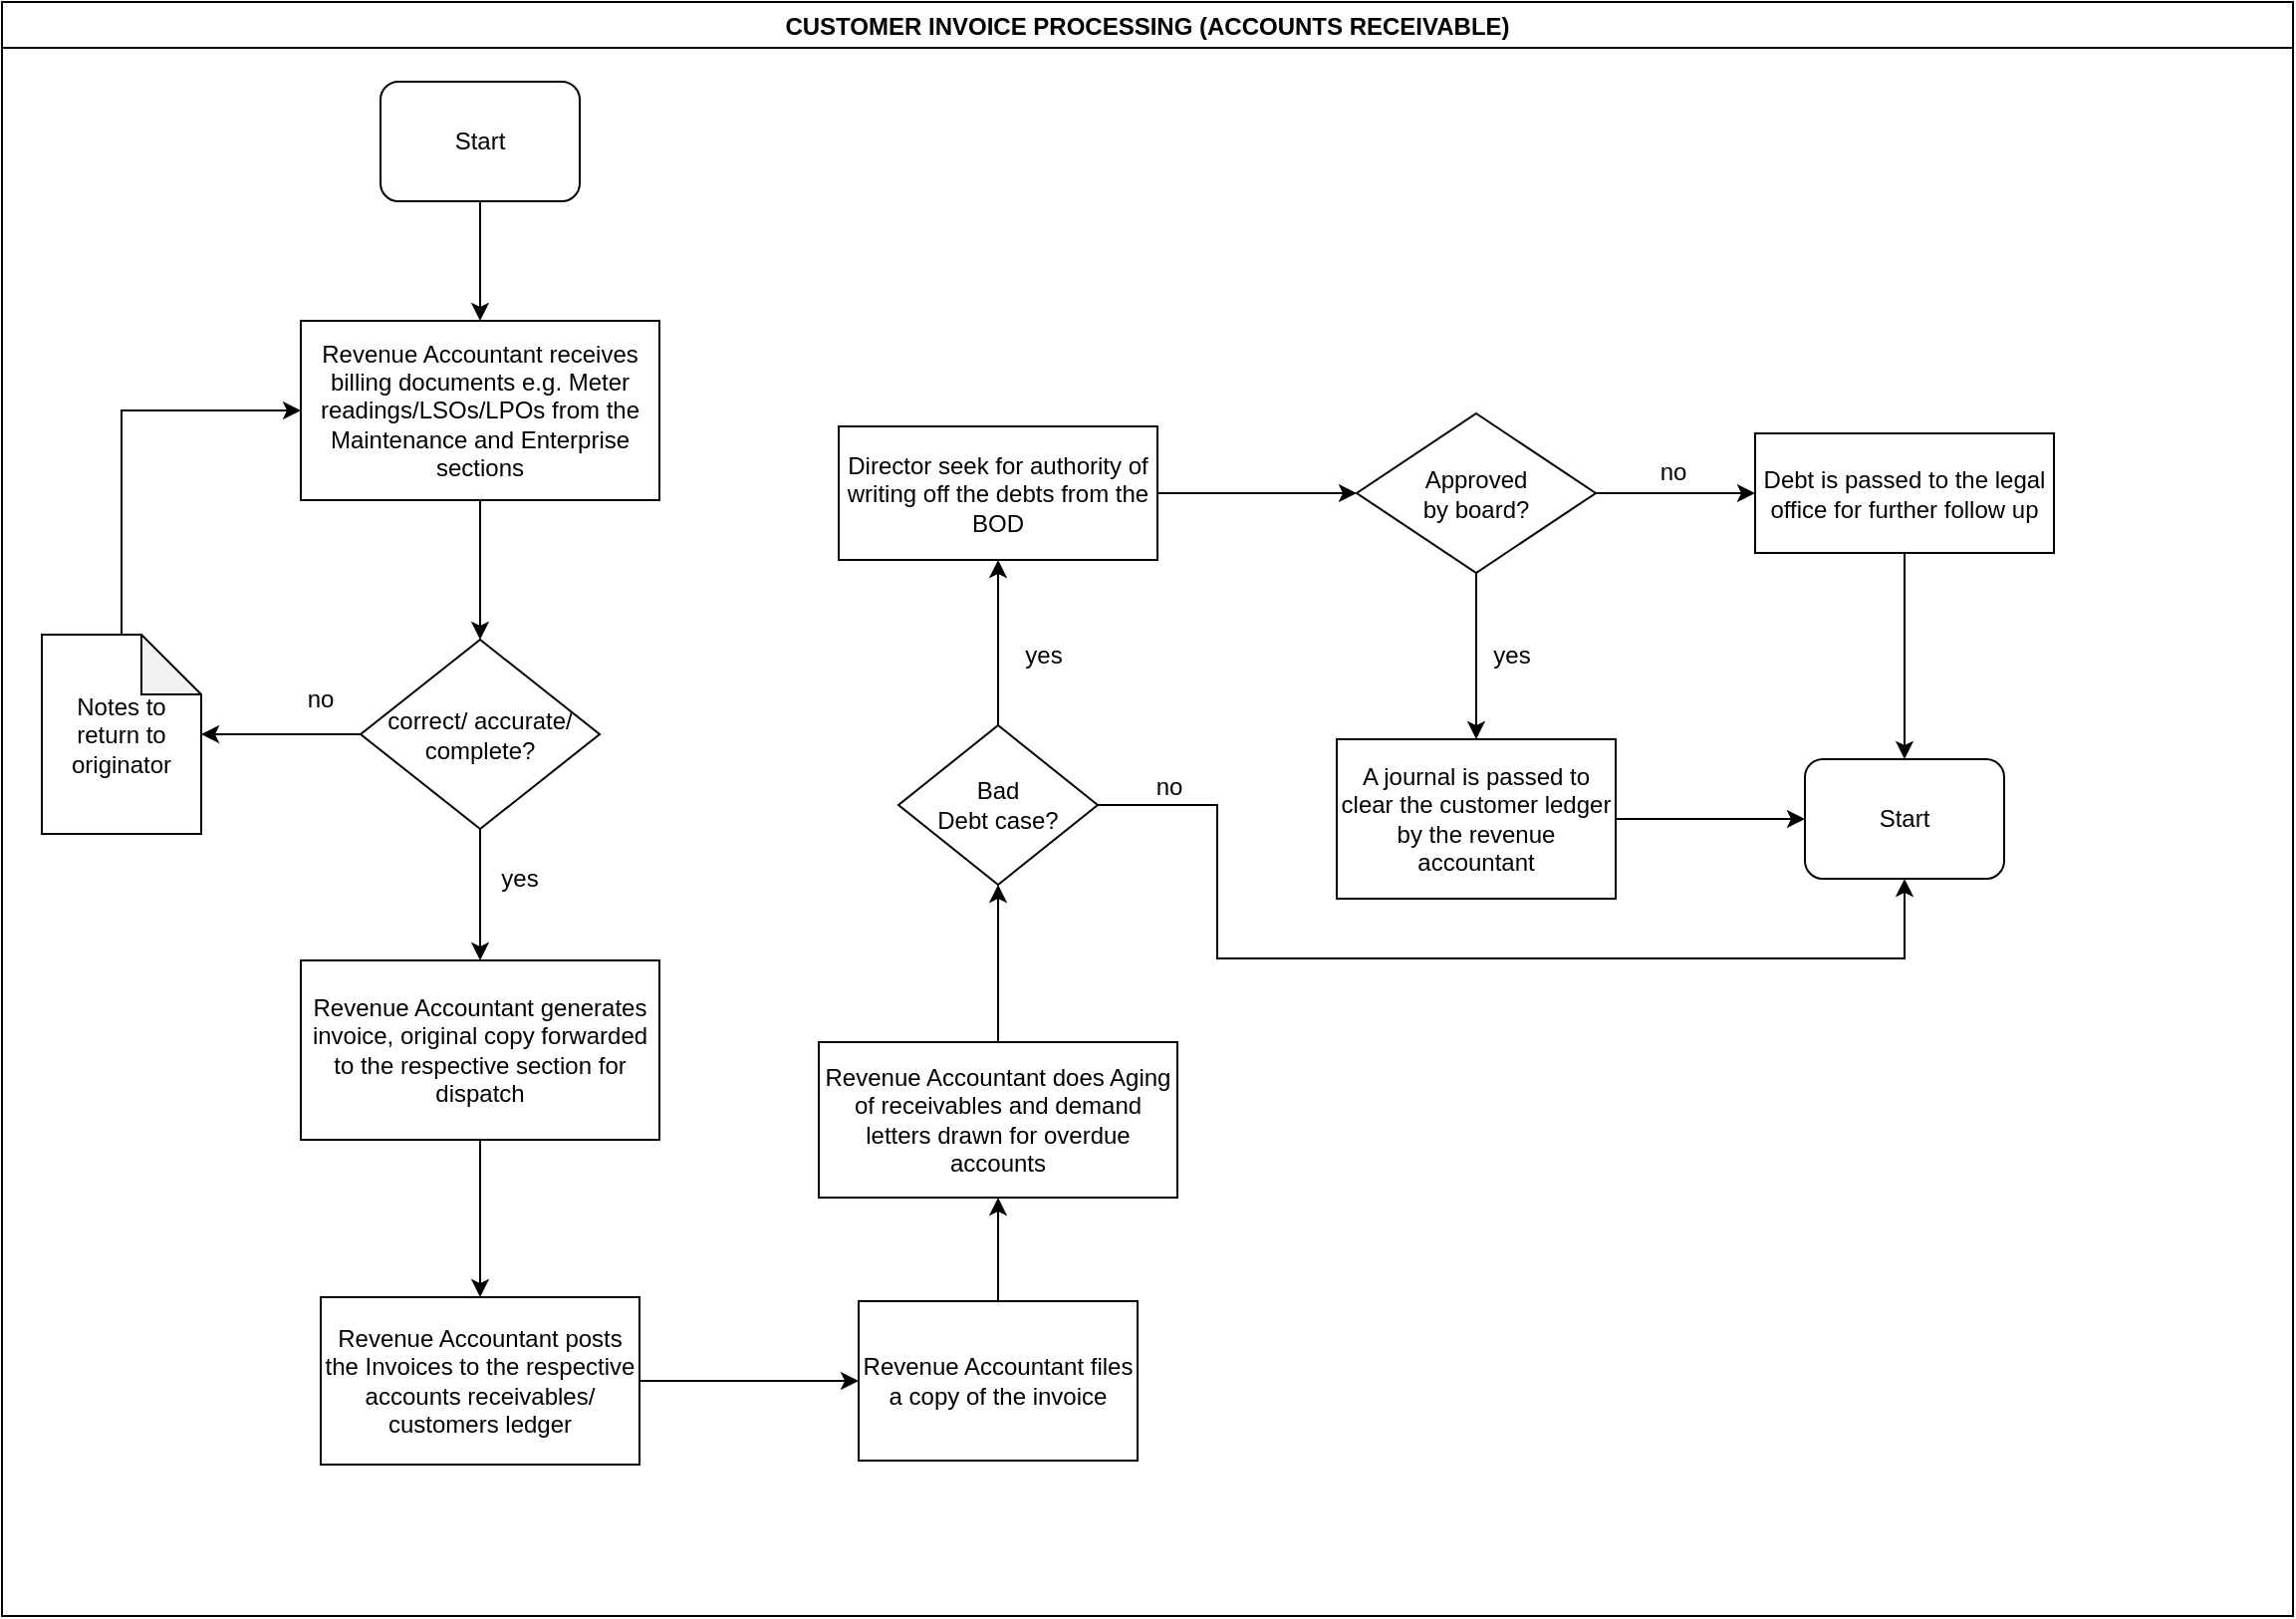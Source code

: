 <mxfile version="13.10.9" type="github">
  <diagram id="5-Zab5vDNF4LBHiWge62" name="Page-1">
    <mxGraphModel dx="1038" dy="547" grid="1" gridSize="10" guides="1" tooltips="1" connect="1" arrows="1" fold="1" page="1" pageScale="1" pageWidth="1169" pageHeight="827" math="0" shadow="0">
      <root>
        <mxCell id="0" />
        <mxCell id="1" parent="0" />
        <mxCell id="2TRREouervGF3PXGptxk-1" value="&#xa;CUSTOMER INVOICE PROCESSING (ACCOUNTS RECEIVABLE)&#xa;" style="swimlane;" vertex="1" parent="1">
          <mxGeometry x="10" y="10" width="1150" height="810" as="geometry" />
        </mxCell>
        <mxCell id="2TRREouervGF3PXGptxk-2" value="Start" style="rounded=1;whiteSpace=wrap;html=1;" vertex="1" parent="2TRREouervGF3PXGptxk-1">
          <mxGeometry x="190" y="40" width="100" height="60" as="geometry" />
        </mxCell>
        <mxCell id="2TRREouervGF3PXGptxk-5" value="Revenue Accountant receives billing documents e.g. Meter readings/LSOs/LPOs from the Maintenance and Enterprise sections" style="rounded=0;whiteSpace=wrap;html=1;" vertex="1" parent="2TRREouervGF3PXGptxk-1">
          <mxGeometry x="150" y="160" width="180" height="90" as="geometry" />
        </mxCell>
        <mxCell id="2TRREouervGF3PXGptxk-4" value="" style="edgeStyle=orthogonalEdgeStyle;rounded=0;orthogonalLoop=1;jettySize=auto;html=1;entryX=0.5;entryY=0;entryDx=0;entryDy=0;" edge="1" parent="2TRREouervGF3PXGptxk-1" source="2TRREouervGF3PXGptxk-2" target="2TRREouervGF3PXGptxk-5">
          <mxGeometry relative="1" as="geometry">
            <mxPoint x="240" y="180" as="targetPoint" />
          </mxGeometry>
        </mxCell>
        <mxCell id="2TRREouervGF3PXGptxk-6" value="Revenue Accountant generates invoice, original copy forwarded to the respective section for dispatch" style="whiteSpace=wrap;html=1;rounded=0;" vertex="1" parent="2TRREouervGF3PXGptxk-1">
          <mxGeometry x="150" y="481" width="180" height="90" as="geometry" />
        </mxCell>
        <mxCell id="2TRREouervGF3PXGptxk-16" value="yes" style="text;html=1;strokeColor=none;fillColor=none;align=center;verticalAlign=middle;whiteSpace=wrap;rounded=0;" vertex="1" parent="2TRREouervGF3PXGptxk-1">
          <mxGeometry x="240" y="430" width="40" height="20" as="geometry" />
        </mxCell>
        <mxCell id="2TRREouervGF3PXGptxk-17" value="no" style="text;html=1;strokeColor=none;fillColor=none;align=center;verticalAlign=middle;whiteSpace=wrap;rounded=0;" vertex="1" parent="2TRREouervGF3PXGptxk-1">
          <mxGeometry x="140" y="340" width="40" height="20" as="geometry" />
        </mxCell>
        <mxCell id="2TRREouervGF3PXGptxk-18" value="Notes to return to originator" style="shape=note;whiteSpace=wrap;html=1;backgroundOutline=1;darkOpacity=0.05;" vertex="1" parent="2TRREouervGF3PXGptxk-1">
          <mxGeometry x="20" y="317.5" width="80" height="100" as="geometry" />
        </mxCell>
        <mxCell id="2TRREouervGF3PXGptxk-20" value="" style="edgeStyle=orthogonalEdgeStyle;rounded=0;orthogonalLoop=1;jettySize=auto;html=1;entryX=0;entryY=0.5;entryDx=0;entryDy=0;" edge="1" parent="2TRREouervGF3PXGptxk-1" source="2TRREouervGF3PXGptxk-18" target="2TRREouervGF3PXGptxk-5">
          <mxGeometry relative="1" as="geometry">
            <mxPoint x="60" y="217.5" as="targetPoint" />
            <Array as="points">
              <mxPoint x="60" y="205" />
            </Array>
          </mxGeometry>
        </mxCell>
        <mxCell id="2TRREouervGF3PXGptxk-21" value="Revenue Accountant posts the Invoices to the respective accounts receivables/ customers ledger" style="whiteSpace=wrap;html=1;rounded=0;" vertex="1" parent="2TRREouervGF3PXGptxk-1">
          <mxGeometry x="160" y="650" width="160" height="84" as="geometry" />
        </mxCell>
        <mxCell id="2TRREouervGF3PXGptxk-22" value="" style="edgeStyle=orthogonalEdgeStyle;rounded=0;orthogonalLoop=1;jettySize=auto;html=1;" edge="1" parent="2TRREouervGF3PXGptxk-1" source="2TRREouervGF3PXGptxk-6" target="2TRREouervGF3PXGptxk-21">
          <mxGeometry relative="1" as="geometry" />
        </mxCell>
        <mxCell id="2TRREouervGF3PXGptxk-25" value="Revenue Accountant files a copy of the invoice" style="whiteSpace=wrap;html=1;rounded=0;" vertex="1" parent="2TRREouervGF3PXGptxk-1">
          <mxGeometry x="430" y="652" width="140" height="80" as="geometry" />
        </mxCell>
        <mxCell id="2TRREouervGF3PXGptxk-26" value="" style="edgeStyle=orthogonalEdgeStyle;rounded=0;orthogonalLoop=1;jettySize=auto;html=1;" edge="1" parent="2TRREouervGF3PXGptxk-1" source="2TRREouervGF3PXGptxk-21" target="2TRREouervGF3PXGptxk-25">
          <mxGeometry relative="1" as="geometry" />
        </mxCell>
        <mxCell id="2TRREouervGF3PXGptxk-35" value="yes" style="text;html=1;strokeColor=none;fillColor=none;align=center;verticalAlign=middle;whiteSpace=wrap;rounded=0;" vertex="1" parent="2TRREouervGF3PXGptxk-1">
          <mxGeometry x="503" y="318" width="40" height="20" as="geometry" />
        </mxCell>
        <mxCell id="2TRREouervGF3PXGptxk-33" value="A journal is passed to clear the customer ledger by the revenue accountant" style="whiteSpace=wrap;html=1;rounded=0;" vertex="1" parent="2TRREouervGF3PXGptxk-1">
          <mxGeometry x="670" y="370" width="140" height="80" as="geometry" />
        </mxCell>
        <mxCell id="2TRREouervGF3PXGptxk-42" value="yes" style="text;html=1;strokeColor=none;fillColor=none;align=center;verticalAlign=middle;whiteSpace=wrap;rounded=0;" vertex="1" parent="2TRREouervGF3PXGptxk-1">
          <mxGeometry x="738" y="318" width="40" height="20" as="geometry" />
        </mxCell>
        <mxCell id="2TRREouervGF3PXGptxk-47" value="no" style="text;html=1;strokeColor=none;fillColor=none;align=center;verticalAlign=middle;whiteSpace=wrap;rounded=0;" vertex="1" parent="2TRREouervGF3PXGptxk-1">
          <mxGeometry x="819" y="226" width="40" height="20" as="geometry" />
        </mxCell>
        <mxCell id="2TRREouervGF3PXGptxk-50" value="Start" style="rounded=1;whiteSpace=wrap;html=1;" vertex="1" parent="2TRREouervGF3PXGptxk-1">
          <mxGeometry x="905" y="380" width="100" height="60" as="geometry" />
        </mxCell>
        <mxCell id="2TRREouervGF3PXGptxk-49" value="" style="edgeStyle=orthogonalEdgeStyle;rounded=0;orthogonalLoop=1;jettySize=auto;html=1;entryX=0;entryY=0.5;entryDx=0;entryDy=0;" edge="1" parent="2TRREouervGF3PXGptxk-1" source="2TRREouervGF3PXGptxk-33" target="2TRREouervGF3PXGptxk-50">
          <mxGeometry relative="1" as="geometry">
            <mxPoint x="900" y="410" as="targetPoint" />
          </mxGeometry>
        </mxCell>
        <mxCell id="2TRREouervGF3PXGptxk-11" value="" style="edgeStyle=orthogonalEdgeStyle;rounded=0;orthogonalLoop=1;jettySize=auto;html=1;" edge="1" parent="1" source="2TRREouervGF3PXGptxk-8" target="2TRREouervGF3PXGptxk-18">
          <mxGeometry relative="1" as="geometry">
            <mxPoint x="110" y="377.5" as="targetPoint" />
          </mxGeometry>
        </mxCell>
        <mxCell id="2TRREouervGF3PXGptxk-13" value="" style="edgeStyle=orthogonalEdgeStyle;rounded=0;orthogonalLoop=1;jettySize=auto;html=1;entryX=0.5;entryY=0;entryDx=0;entryDy=0;" edge="1" parent="1" source="2TRREouervGF3PXGptxk-8" target="2TRREouervGF3PXGptxk-6">
          <mxGeometry relative="1" as="geometry">
            <mxPoint x="250" y="512.5" as="targetPoint" />
          </mxGeometry>
        </mxCell>
        <mxCell id="2TRREouervGF3PXGptxk-8" value="correct/ accurate/ complete?" style="rhombus;whiteSpace=wrap;html=1;rounded=0;" vertex="1" parent="1">
          <mxGeometry x="190" y="330" width="120" height="95" as="geometry" />
        </mxCell>
        <mxCell id="2TRREouervGF3PXGptxk-9" value="" style="edgeStyle=orthogonalEdgeStyle;rounded=0;orthogonalLoop=1;jettySize=auto;html=1;" edge="1" parent="1" source="2TRREouervGF3PXGptxk-5" target="2TRREouervGF3PXGptxk-8">
          <mxGeometry relative="1" as="geometry" />
        </mxCell>
        <mxCell id="2TRREouervGF3PXGptxk-28" value="" style="edgeStyle=orthogonalEdgeStyle;rounded=0;orthogonalLoop=1;jettySize=auto;html=1;" edge="1" parent="1" source="2TRREouervGF3PXGptxk-25" target="2TRREouervGF3PXGptxk-27">
          <mxGeometry relative="1" as="geometry" />
        </mxCell>
        <mxCell id="2TRREouervGF3PXGptxk-30" value="" style="edgeStyle=orthogonalEdgeStyle;rounded=0;orthogonalLoop=1;jettySize=auto;html=1;" edge="1" parent="1" source="2TRREouervGF3PXGptxk-27" target="2TRREouervGF3PXGptxk-29">
          <mxGeometry relative="1" as="geometry" />
        </mxCell>
        <mxCell id="2TRREouervGF3PXGptxk-27" value="Revenue Accountant does Aging of receivables and demand letters drawn for overdue accounts" style="whiteSpace=wrap;html=1;rounded=0;" vertex="1" parent="1">
          <mxGeometry x="420" y="532" width="180" height="78" as="geometry" />
        </mxCell>
        <mxCell id="2TRREouervGF3PXGptxk-32" value="" style="edgeStyle=orthogonalEdgeStyle;rounded=0;orthogonalLoop=1;jettySize=auto;html=1;" edge="1" parent="1" source="2TRREouervGF3PXGptxk-29" target="2TRREouervGF3PXGptxk-31">
          <mxGeometry relative="1" as="geometry" />
        </mxCell>
        <mxCell id="2TRREouervGF3PXGptxk-52" value="" style="edgeStyle=orthogonalEdgeStyle;rounded=0;orthogonalLoop=1;jettySize=auto;html=1;entryX=0.5;entryY=1;entryDx=0;entryDy=0;" edge="1" parent="1" source="2TRREouervGF3PXGptxk-29" target="2TRREouervGF3PXGptxk-50">
          <mxGeometry relative="1" as="geometry">
            <mxPoint x="630" y="413" as="targetPoint" />
            <Array as="points">
              <mxPoint x="620" y="413" />
              <mxPoint x="620" y="490" />
              <mxPoint x="965" y="490" />
            </Array>
          </mxGeometry>
        </mxCell>
        <mxCell id="2TRREouervGF3PXGptxk-29" value="&lt;div&gt;Bad&lt;/div&gt;&lt;div&gt;Debt case?&lt;/div&gt;" style="rhombus;whiteSpace=wrap;html=1;rounded=0;" vertex="1" parent="1">
          <mxGeometry x="460" y="373" width="100" height="80" as="geometry" />
        </mxCell>
        <mxCell id="2TRREouervGF3PXGptxk-39" value="" style="edgeStyle=orthogonalEdgeStyle;rounded=0;orthogonalLoop=1;jettySize=auto;html=1;" edge="1" parent="1" source="2TRREouervGF3PXGptxk-31" target="2TRREouervGF3PXGptxk-38">
          <mxGeometry relative="1" as="geometry" />
        </mxCell>
        <mxCell id="2TRREouervGF3PXGptxk-31" value="Director seek for authority of writing off the debts from the BOD" style="whiteSpace=wrap;html=1;rounded=0;" vertex="1" parent="1">
          <mxGeometry x="430" y="223" width="160" height="67" as="geometry" />
        </mxCell>
        <mxCell id="2TRREouervGF3PXGptxk-41" value="" style="edgeStyle=orthogonalEdgeStyle;rounded=0;orthogonalLoop=1;jettySize=auto;html=1;entryX=0.5;entryY=0;entryDx=0;entryDy=0;" edge="1" parent="1" source="2TRREouervGF3PXGptxk-38" target="2TRREouervGF3PXGptxk-33">
          <mxGeometry relative="1" as="geometry">
            <mxPoint x="750" y="386.5" as="targetPoint" />
          </mxGeometry>
        </mxCell>
        <mxCell id="2TRREouervGF3PXGptxk-44" value="" style="edgeStyle=orthogonalEdgeStyle;rounded=0;orthogonalLoop=1;jettySize=auto;html=1;" edge="1" parent="1" source="2TRREouervGF3PXGptxk-38" target="2TRREouervGF3PXGptxk-43">
          <mxGeometry relative="1" as="geometry" />
        </mxCell>
        <mxCell id="2TRREouervGF3PXGptxk-38" value="&lt;div&gt;Approved &lt;br&gt;&lt;/div&gt;&lt;div&gt;by board?&lt;/div&gt;" style="rhombus;whiteSpace=wrap;html=1;rounded=0;" vertex="1" parent="1">
          <mxGeometry x="690" y="216.5" width="120" height="80" as="geometry" />
        </mxCell>
        <mxCell id="2TRREouervGF3PXGptxk-46" value="" style="edgeStyle=orthogonalEdgeStyle;rounded=0;orthogonalLoop=1;jettySize=auto;html=1;entryX=0.5;entryY=0;entryDx=0;entryDy=0;" edge="1" parent="1" source="2TRREouervGF3PXGptxk-43" target="2TRREouervGF3PXGptxk-50">
          <mxGeometry relative="1" as="geometry">
            <mxPoint x="965" y="356.5" as="targetPoint" />
          </mxGeometry>
        </mxCell>
        <mxCell id="2TRREouervGF3PXGptxk-43" value="Debt is passed to the legal office for further follow up" style="whiteSpace=wrap;html=1;rounded=0;" vertex="1" parent="1">
          <mxGeometry x="890" y="226.5" width="150" height="60" as="geometry" />
        </mxCell>
        <mxCell id="2TRREouervGF3PXGptxk-53" value="no" style="text;html=1;strokeColor=none;fillColor=none;align=center;verticalAlign=middle;whiteSpace=wrap;rounded=0;" vertex="1" parent="1">
          <mxGeometry x="576" y="394" width="40" height="20" as="geometry" />
        </mxCell>
      </root>
    </mxGraphModel>
  </diagram>
</mxfile>
